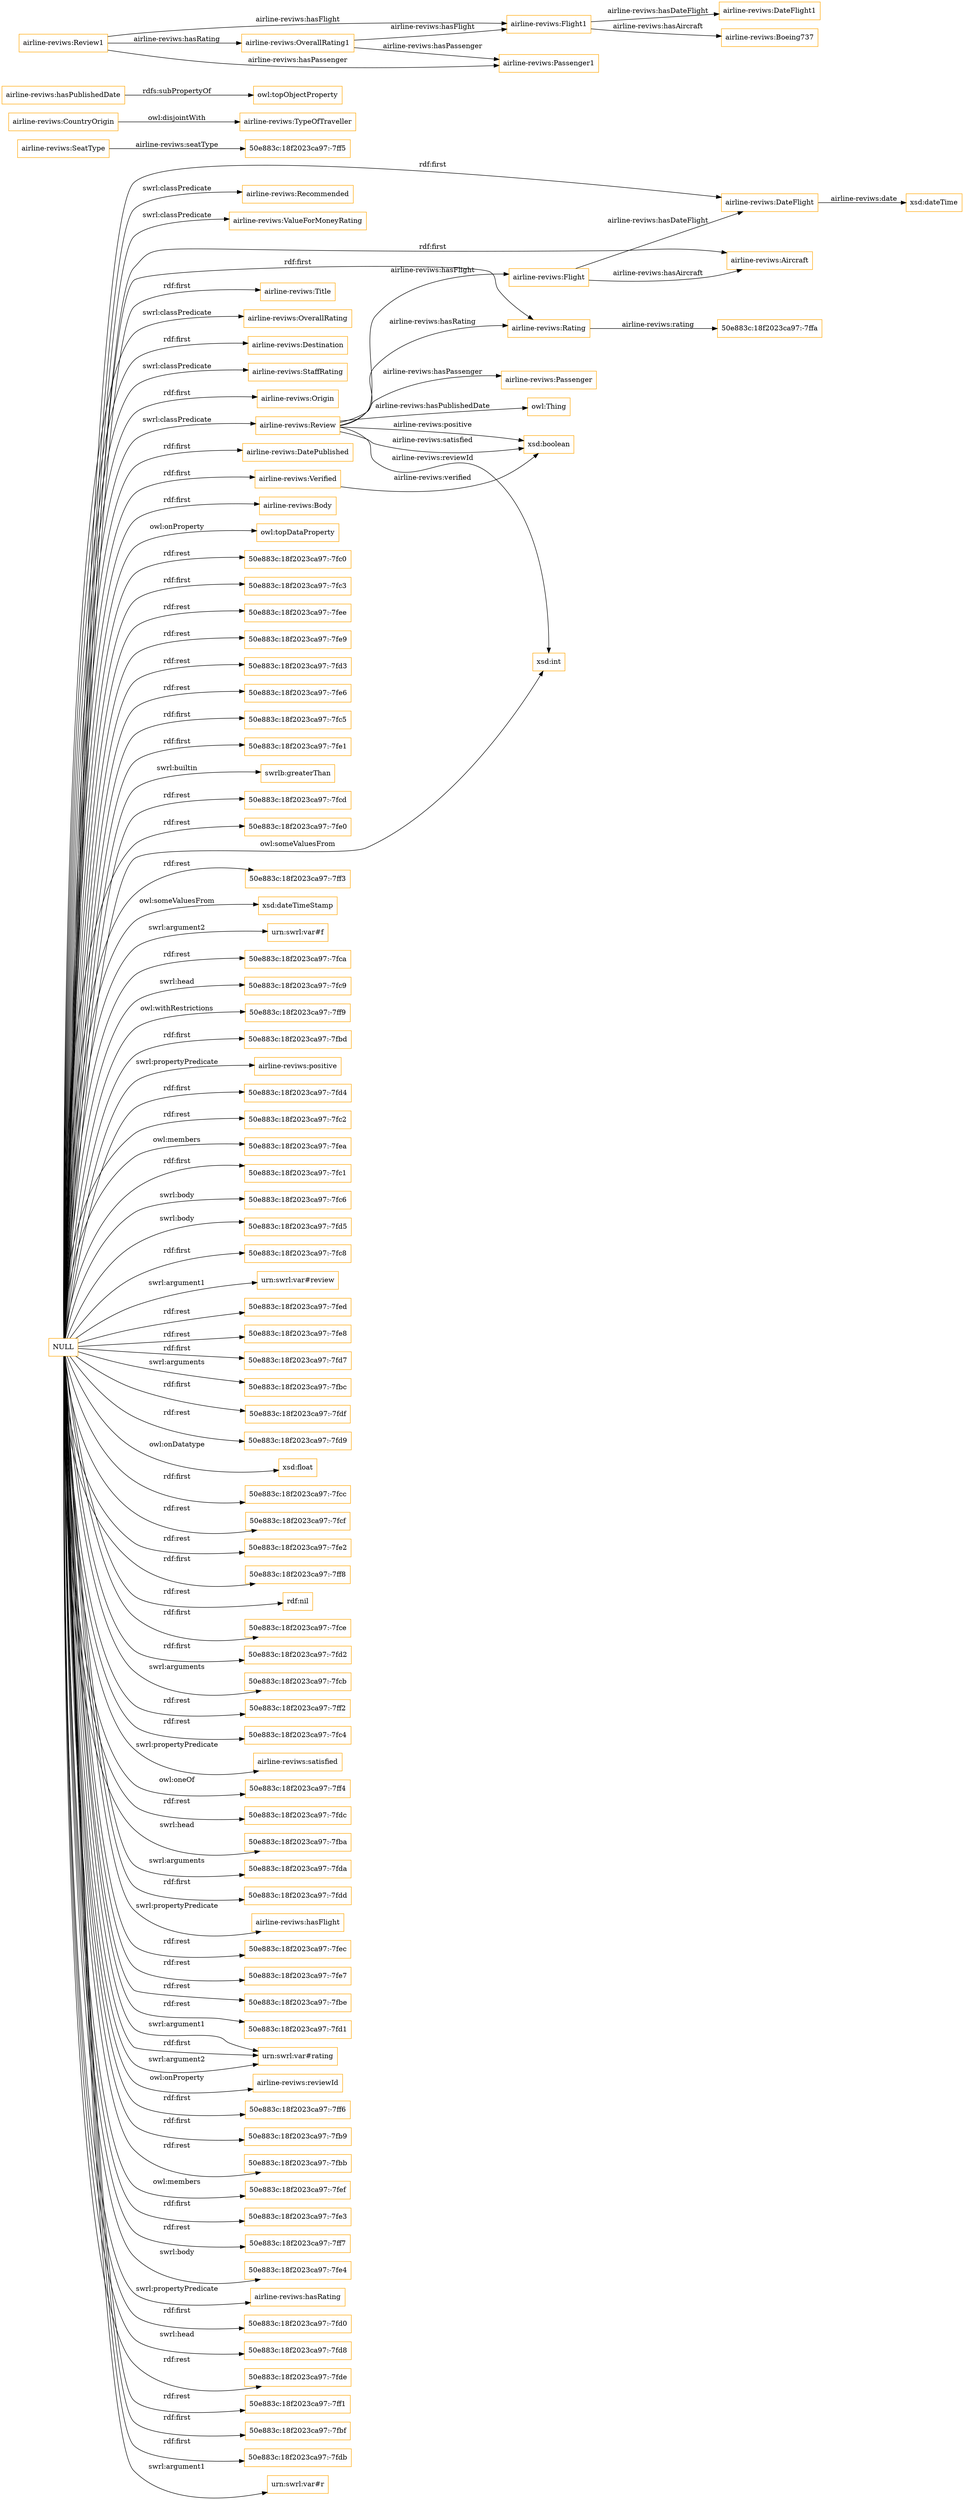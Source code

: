 digraph ar2dtool_diagram { 
rankdir=LR;
size="1501"
node [shape = rectangle, color="orange"]; "airline-reviws:Verified" "airline-reviws:SeatType" "airline-reviws:Recommended" "airline-reviws:Passenger" "airline-reviws:TypeOfTraveller" "airline-reviws:ValueForMoneyRating" "airline-reviws:DateFlight" "airline-reviws:Aircraft" "airline-reviws:Title" "airline-reviws:OverallRating" "airline-reviws:Destination" "airline-reviws:Flight" "airline-reviws:StaffRating" "airline-reviws:CountryOrigin" "airline-reviws:Origin" "airline-reviws:Rating" "airline-reviws:DatePublished" "airline-reviws:Review" "airline-reviws:Body" ; /*classes style*/
	"NULL" -> "owl:topDataProperty" [ label = "owl:onProperty" ];
	"NULL" -> "50e883c:18f2023ca97:-7fc0" [ label = "rdf:rest" ];
	"NULL" -> "50e883c:18f2023ca97:-7fc3" [ label = "rdf:first" ];
	"NULL" -> "50e883c:18f2023ca97:-7fee" [ label = "rdf:rest" ];
	"NULL" -> "50e883c:18f2023ca97:-7fe9" [ label = "rdf:rest" ];
	"NULL" -> "airline-reviws:Recommended" [ label = "swrl:classPredicate" ];
	"NULL" -> "50e883c:18f2023ca97:-7fd3" [ label = "rdf:rest" ];
	"NULL" -> "airline-reviws:Destination" [ label = "rdf:first" ];
	"NULL" -> "50e883c:18f2023ca97:-7fe6" [ label = "rdf:rest" ];
	"NULL" -> "airline-reviws:Title" [ label = "rdf:first" ];
	"NULL" -> "50e883c:18f2023ca97:-7fc5" [ label = "rdf:first" ];
	"NULL" -> "50e883c:18f2023ca97:-7fe1" [ label = "rdf:first" ];
	"NULL" -> "airline-reviws:Origin" [ label = "rdf:first" ];
	"NULL" -> "airline-reviws:Verified" [ label = "rdf:first" ];
	"NULL" -> "swrlb:greaterThan" [ label = "swrl:builtin" ];
	"NULL" -> "airline-reviws:StaffRating" [ label = "swrl:classPredicate" ];
	"NULL" -> "50e883c:18f2023ca97:-7fcd" [ label = "rdf:rest" ];
	"NULL" -> "50e883c:18f2023ca97:-7fe0" [ label = "rdf:rest" ];
	"NULL" -> "xsd:int" [ label = "owl:someValuesFrom" ];
	"NULL" -> "50e883c:18f2023ca97:-7ff3" [ label = "rdf:rest" ];
	"NULL" -> "xsd:dateTimeStamp" [ label = "owl:someValuesFrom" ];
	"NULL" -> "urn:swrl:var#f" [ label = "swrl:argument2" ];
	"NULL" -> "50e883c:18f2023ca97:-7fca" [ label = "rdf:rest" ];
	"NULL" -> "50e883c:18f2023ca97:-7fc9" [ label = "swrl:head" ];
	"NULL" -> "airline-reviws:Rating" [ label = "rdf:first" ];
	"NULL" -> "50e883c:18f2023ca97:-7ff9" [ label = "owl:withRestrictions" ];
	"NULL" -> "50e883c:18f2023ca97:-7fbd" [ label = "rdf:first" ];
	"NULL" -> "airline-reviws:positive" [ label = "swrl:propertyPredicate" ];
	"NULL" -> "50e883c:18f2023ca97:-7fd4" [ label = "rdf:first" ];
	"NULL" -> "50e883c:18f2023ca97:-7fc2" [ label = "rdf:rest" ];
	"NULL" -> "50e883c:18f2023ca97:-7fea" [ label = "owl:members" ];
	"NULL" -> "50e883c:18f2023ca97:-7fc1" [ label = "rdf:first" ];
	"NULL" -> "50e883c:18f2023ca97:-7fc6" [ label = "swrl:body" ];
	"NULL" -> "airline-reviws:Body" [ label = "rdf:first" ];
	"NULL" -> "airline-reviws:DatePublished" [ label = "rdf:first" ];
	"NULL" -> "50e883c:18f2023ca97:-7fd5" [ label = "swrl:body" ];
	"NULL" -> "50e883c:18f2023ca97:-7fc8" [ label = "rdf:first" ];
	"NULL" -> "urn:swrl:var#review" [ label = "swrl:argument1" ];
	"NULL" -> "50e883c:18f2023ca97:-7fed" [ label = "rdf:rest" ];
	"NULL" -> "airline-reviws:DateFlight" [ label = "rdf:first" ];
	"NULL" -> "50e883c:18f2023ca97:-7fe8" [ label = "rdf:rest" ];
	"NULL" -> "50e883c:18f2023ca97:-7fd7" [ label = "rdf:first" ];
	"NULL" -> "50e883c:18f2023ca97:-7fbc" [ label = "swrl:arguments" ];
	"NULL" -> "50e883c:18f2023ca97:-7fdf" [ label = "rdf:first" ];
	"NULL" -> "50e883c:18f2023ca97:-7fd9" [ label = "rdf:rest" ];
	"NULL" -> "xsd:float" [ label = "owl:onDatatype" ];
	"NULL" -> "50e883c:18f2023ca97:-7fcc" [ label = "rdf:first" ];
	"NULL" -> "airline-reviws:Aircraft" [ label = "rdf:first" ];
	"NULL" -> "50e883c:18f2023ca97:-7fcf" [ label = "rdf:rest" ];
	"NULL" -> "50e883c:18f2023ca97:-7fe2" [ label = "rdf:rest" ];
	"NULL" -> "50e883c:18f2023ca97:-7ff8" [ label = "rdf:first" ];
	"NULL" -> "rdf:nil" [ label = "rdf:rest" ];
	"NULL" -> "50e883c:18f2023ca97:-7fce" [ label = "rdf:first" ];
	"NULL" -> "50e883c:18f2023ca97:-7fd2" [ label = "rdf:first" ];
	"NULL" -> "50e883c:18f2023ca97:-7fcb" [ label = "swrl:arguments" ];
	"NULL" -> "50e883c:18f2023ca97:-7ff2" [ label = "rdf:rest" ];
	"NULL" -> "50e883c:18f2023ca97:-7fc4" [ label = "rdf:rest" ];
	"NULL" -> "airline-reviws:satisfied" [ label = "swrl:propertyPredicate" ];
	"NULL" -> "50e883c:18f2023ca97:-7ff4" [ label = "owl:oneOf" ];
	"NULL" -> "50e883c:18f2023ca97:-7fdc" [ label = "rdf:rest" ];
	"NULL" -> "50e883c:18f2023ca97:-7fba" [ label = "swrl:head" ];
	"NULL" -> "50e883c:18f2023ca97:-7fda" [ label = "swrl:arguments" ];
	"NULL" -> "50e883c:18f2023ca97:-7fdd" [ label = "rdf:first" ];
	"NULL" -> "airline-reviws:hasFlight" [ label = "swrl:propertyPredicate" ];
	"NULL" -> "50e883c:18f2023ca97:-7fec" [ label = "rdf:rest" ];
	"NULL" -> "50e883c:18f2023ca97:-7fe7" [ label = "rdf:rest" ];
	"NULL" -> "50e883c:18f2023ca97:-7fbe" [ label = "rdf:rest" ];
	"NULL" -> "50e883c:18f2023ca97:-7fd1" [ label = "rdf:rest" ];
	"NULL" -> "urn:swrl:var#rating" [ label = "swrl:argument1" ];
	"NULL" -> "airline-reviws:reviewId" [ label = "owl:onProperty" ];
	"NULL" -> "airline-reviws:ValueForMoneyRating" [ label = "swrl:classPredicate" ];
	"NULL" -> "50e883c:18f2023ca97:-7ff6" [ label = "rdf:first" ];
	"NULL" -> "50e883c:18f2023ca97:-7fb9" [ label = "rdf:first" ];
	"NULL" -> "50e883c:18f2023ca97:-7fbb" [ label = "rdf:rest" ];
	"NULL" -> "50e883c:18f2023ca97:-7fef" [ label = "owl:members" ];
	"NULL" -> "50e883c:18f2023ca97:-7fe3" [ label = "rdf:first" ];
	"NULL" -> "50e883c:18f2023ca97:-7ff7" [ label = "rdf:rest" ];
	"NULL" -> "50e883c:18f2023ca97:-7fe4" [ label = "swrl:body" ];
	"NULL" -> "airline-reviws:hasRating" [ label = "swrl:propertyPredicate" ];
	"NULL" -> "urn:swrl:var#rating" [ label = "rdf:first" ];
	"NULL" -> "airline-reviws:Review" [ label = "swrl:classPredicate" ];
	"NULL" -> "50e883c:18f2023ca97:-7fd0" [ label = "rdf:first" ];
	"NULL" -> "50e883c:18f2023ca97:-7fd8" [ label = "swrl:head" ];
	"NULL" -> "urn:swrl:var#rating" [ label = "swrl:argument2" ];
	"NULL" -> "50e883c:18f2023ca97:-7fde" [ label = "rdf:rest" ];
	"NULL" -> "50e883c:18f2023ca97:-7ff1" [ label = "rdf:rest" ];
	"NULL" -> "airline-reviws:OverallRating" [ label = "swrl:classPredicate" ];
	"NULL" -> "50e883c:18f2023ca97:-7fbf" [ label = "rdf:first" ];
	"NULL" -> "50e883c:18f2023ca97:-7fdb" [ label = "rdf:first" ];
	"NULL" -> "urn:swrl:var#r" [ label = "swrl:argument1" ];
	"airline-reviws:hasPublishedDate" -> "owl:topObjectProperty" [ label = "rdfs:subPropertyOf" ];
	"airline-reviws:Flight1" -> "airline-reviws:DateFlight1" [ label = "airline-reviws:hasDateFlight" ];
	"airline-reviws:Flight1" -> "airline-reviws:Boeing737" [ label = "airline-reviws:hasAircraft" ];
	"airline-reviws:CountryOrigin" -> "airline-reviws:TypeOfTraveller" [ label = "owl:disjointWith" ];
	"airline-reviws:OverallRating1" -> "airline-reviws:Passenger1" [ label = "airline-reviws:hasPassenger" ];
	"airline-reviws:OverallRating1" -> "airline-reviws:Flight1" [ label = "airline-reviws:hasFlight" ];
	"airline-reviws:Review1" -> "airline-reviws:OverallRating1" [ label = "airline-reviws:hasRating" ];
	"airline-reviws:Review1" -> "airline-reviws:Passenger1" [ label = "airline-reviws:hasPassenger" ];
	"airline-reviws:Review1" -> "airline-reviws:Flight1" [ label = "airline-reviws:hasFlight" ];
	"airline-reviws:Review" -> "xsd:int" [ label = "airline-reviws:reviewId" ];
	"airline-reviws:Review" -> "airline-reviws:Rating" [ label = "airline-reviws:hasRating" ];
	"airline-reviws:Review" -> "airline-reviws:Passenger" [ label = "airline-reviws:hasPassenger" ];
	"airline-reviws:Flight" -> "airline-reviws:DateFlight" [ label = "airline-reviws:hasDateFlight" ];
	"airline-reviws:Review" -> "xsd:boolean" [ label = "airline-reviws:satisfied" ];
	"airline-reviws:DateFlight" -> "xsd:dateTime" [ label = "airline-reviws:date" ];
	"airline-reviws:Review" -> "airline-reviws:Flight" [ label = "airline-reviws:hasFlight" ];
	"airline-reviws:SeatType" -> "50e883c:18f2023ca97:-7ff5" [ label = "airline-reviws:seatType" ];
	"airline-reviws:Review" -> "owl:Thing" [ label = "airline-reviws:hasPublishedDate" ];
	"airline-reviws:Review" -> "xsd:boolean" [ label = "airline-reviws:positive" ];
	"airline-reviws:Verified" -> "xsd:boolean" [ label = "airline-reviws:verified" ];
	"airline-reviws:Flight" -> "airline-reviws:Aircraft" [ label = "airline-reviws:hasAircraft" ];
	"airline-reviws:Rating" -> "50e883c:18f2023ca97:-7ffa" [ label = "airline-reviws:rating" ];

}
